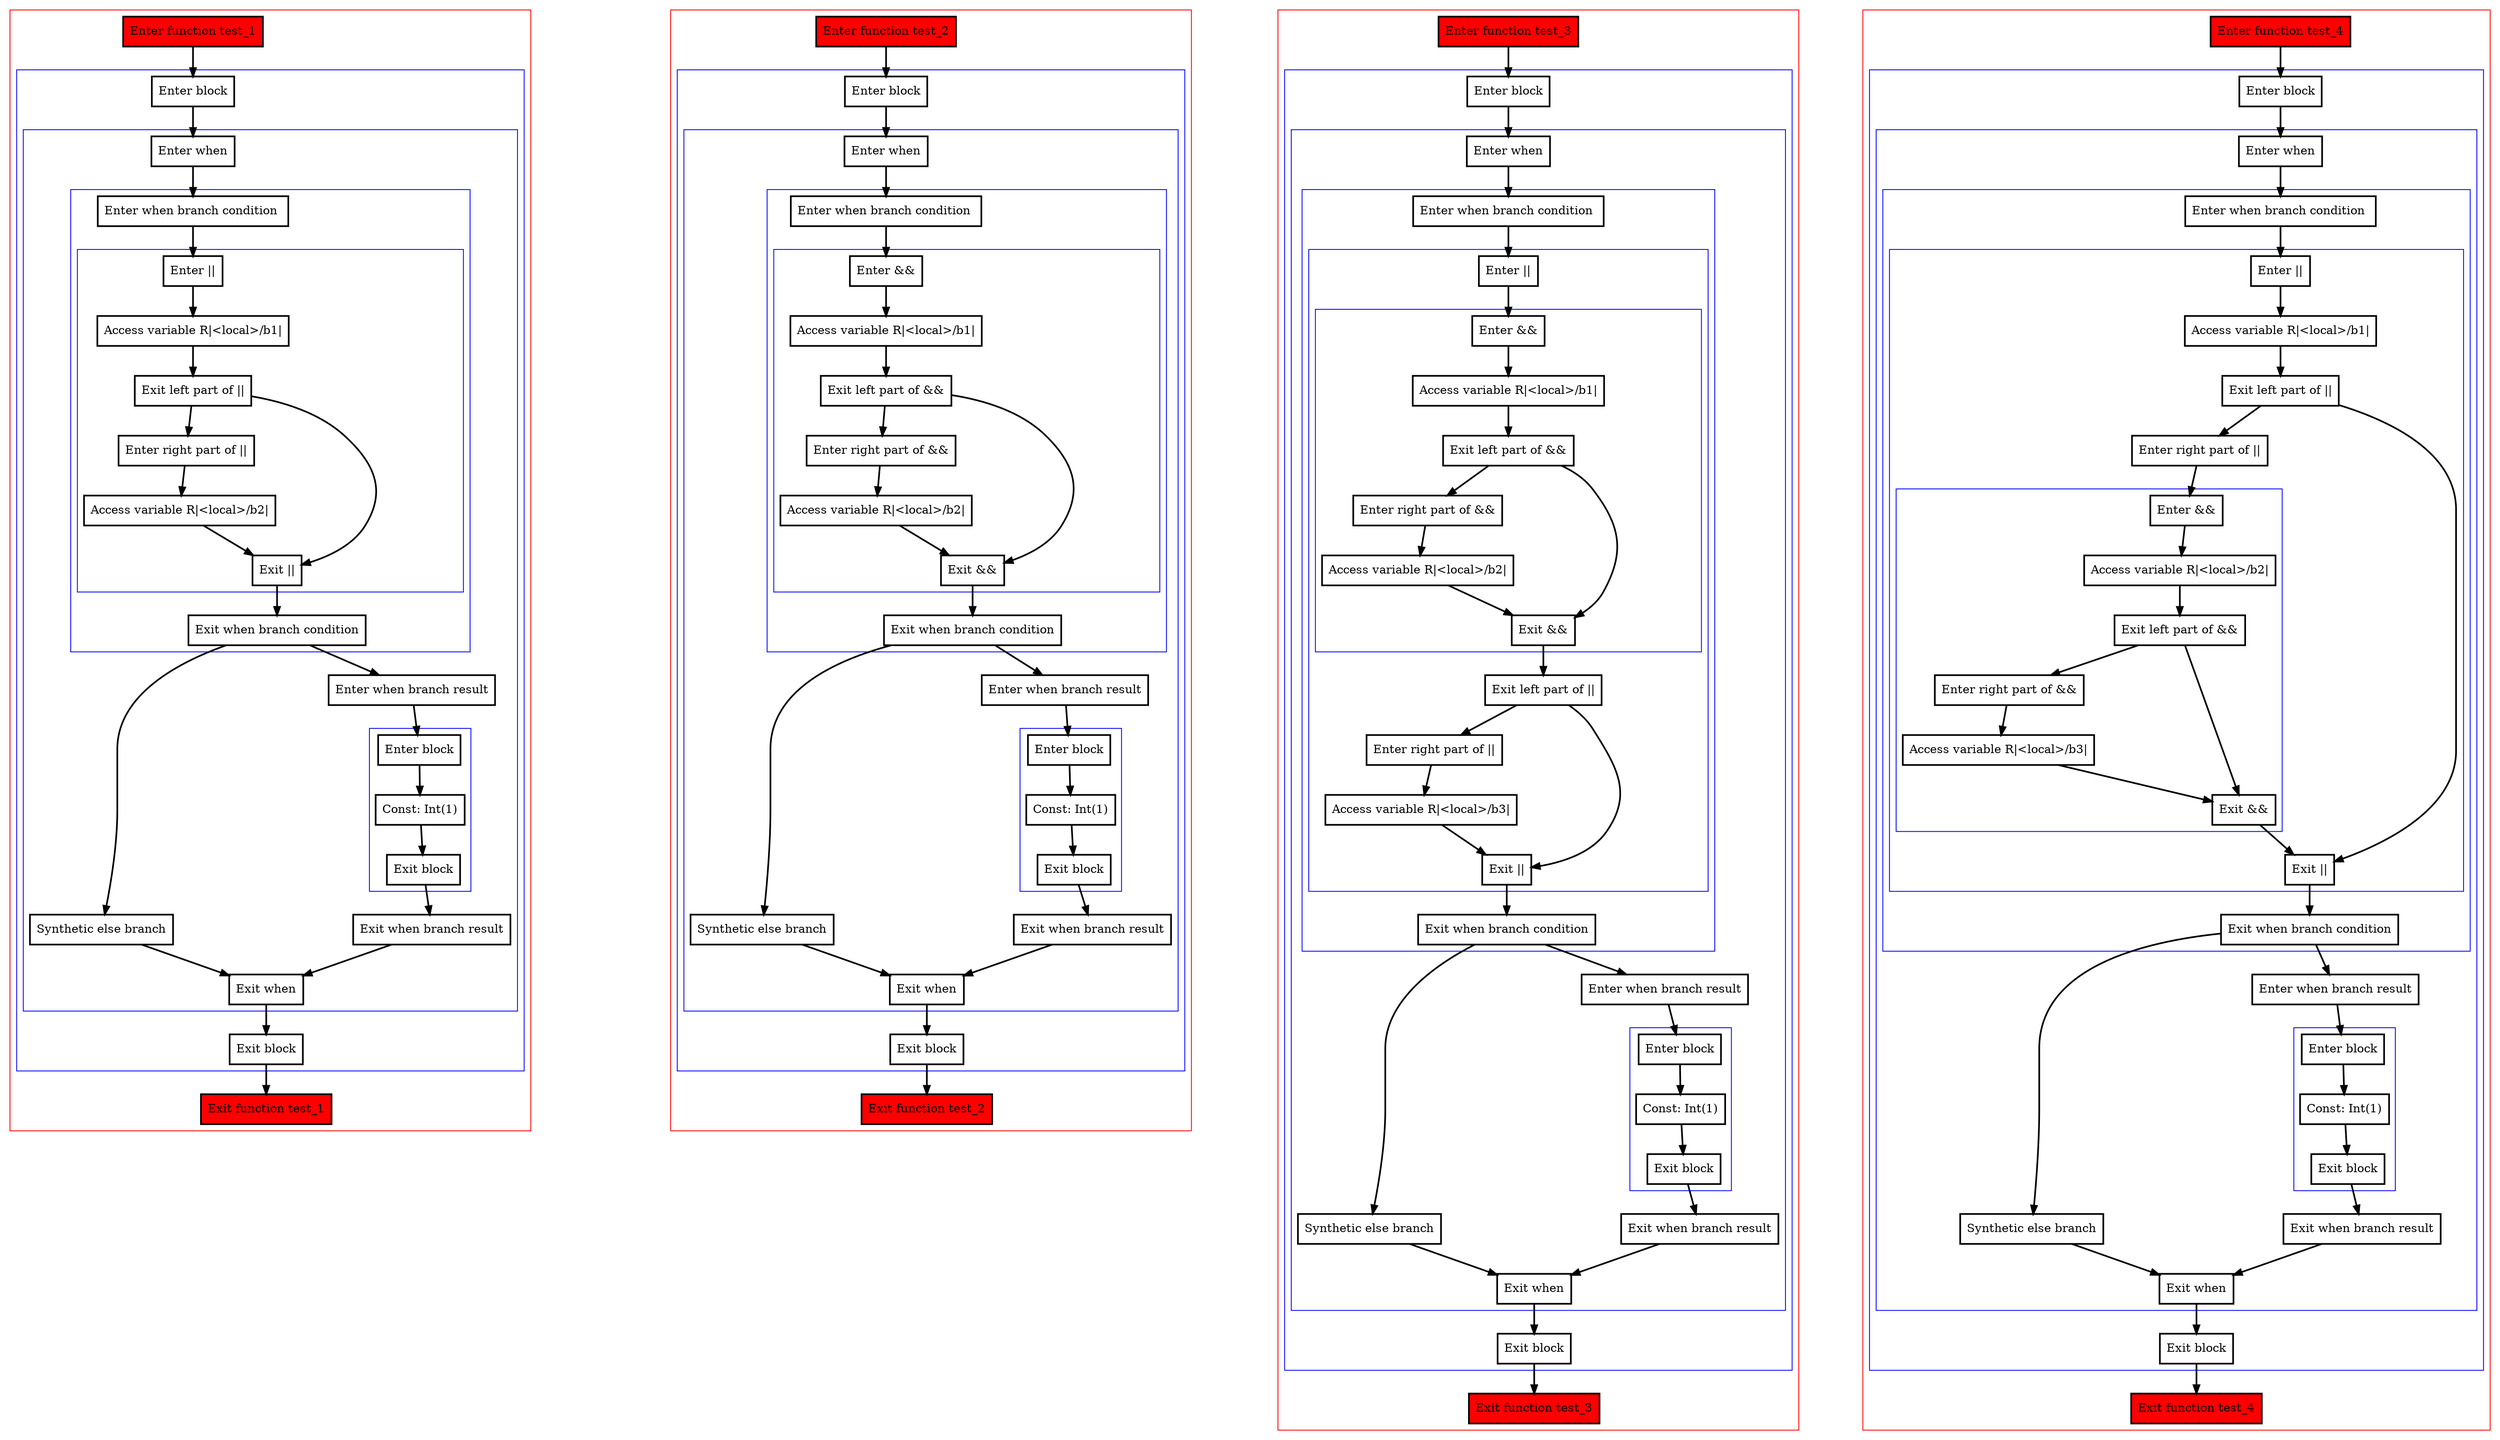 digraph binaryOperations_kt {
    graph [nodesep=3]
    node [shape=box penwidth=2]
    edge [penwidth=2]

    subgraph cluster_0 {
        color=red
        0 [label="Enter function test_1" style="filled" fillcolor=red];
        subgraph cluster_1 {
            color=blue
            1 [label="Enter block"];
            subgraph cluster_2 {
                color=blue
                2 [label="Enter when"];
                subgraph cluster_3 {
                    color=blue
                    3 [label="Enter when branch condition "];
                    subgraph cluster_4 {
                        color=blue
                        4 [label="Enter ||"];
                        5 [label="Access variable R|<local>/b1|"];
                        6 [label="Exit left part of ||"];
                        7 [label="Enter right part of ||"];
                        8 [label="Access variable R|<local>/b2|"];
                        9 [label="Exit ||"];
                    }
                    10 [label="Exit when branch condition"];
                }
                11 [label="Synthetic else branch"];
                12 [label="Enter when branch result"];
                subgraph cluster_5 {
                    color=blue
                    13 [label="Enter block"];
                    14 [label="Const: Int(1)"];
                    15 [label="Exit block"];
                }
                16 [label="Exit when branch result"];
                17 [label="Exit when"];
            }
            18 [label="Exit block"];
        }
        19 [label="Exit function test_1" style="filled" fillcolor=red];
    }
    0 -> {1};
    1 -> {2};
    2 -> {3};
    3 -> {4};
    4 -> {5};
    5 -> {6};
    6 -> {7 9};
    7 -> {8};
    8 -> {9};
    9 -> {10};
    10 -> {11 12};
    11 -> {17};
    12 -> {13};
    13 -> {14};
    14 -> {15};
    15 -> {16};
    16 -> {17};
    17 -> {18};
    18 -> {19};

    subgraph cluster_6 {
        color=red
        20 [label="Enter function test_2" style="filled" fillcolor=red];
        subgraph cluster_7 {
            color=blue
            21 [label="Enter block"];
            subgraph cluster_8 {
                color=blue
                22 [label="Enter when"];
                subgraph cluster_9 {
                    color=blue
                    23 [label="Enter when branch condition "];
                    subgraph cluster_10 {
                        color=blue
                        24 [label="Enter &&"];
                        25 [label="Access variable R|<local>/b1|"];
                        26 [label="Exit left part of &&"];
                        27 [label="Enter right part of &&"];
                        28 [label="Access variable R|<local>/b2|"];
                        29 [label="Exit &&"];
                    }
                    30 [label="Exit when branch condition"];
                }
                31 [label="Synthetic else branch"];
                32 [label="Enter when branch result"];
                subgraph cluster_11 {
                    color=blue
                    33 [label="Enter block"];
                    34 [label="Const: Int(1)"];
                    35 [label="Exit block"];
                }
                36 [label="Exit when branch result"];
                37 [label="Exit when"];
            }
            38 [label="Exit block"];
        }
        39 [label="Exit function test_2" style="filled" fillcolor=red];
    }
    20 -> {21};
    21 -> {22};
    22 -> {23};
    23 -> {24};
    24 -> {25};
    25 -> {26};
    26 -> {27 29};
    27 -> {28};
    28 -> {29};
    29 -> {30};
    30 -> {31 32};
    31 -> {37};
    32 -> {33};
    33 -> {34};
    34 -> {35};
    35 -> {36};
    36 -> {37};
    37 -> {38};
    38 -> {39};

    subgraph cluster_12 {
        color=red
        40 [label="Enter function test_3" style="filled" fillcolor=red];
        subgraph cluster_13 {
            color=blue
            41 [label="Enter block"];
            subgraph cluster_14 {
                color=blue
                42 [label="Enter when"];
                subgraph cluster_15 {
                    color=blue
                    43 [label="Enter when branch condition "];
                    subgraph cluster_16 {
                        color=blue
                        44 [label="Enter ||"];
                        subgraph cluster_17 {
                            color=blue
                            45 [label="Enter &&"];
                            46 [label="Access variable R|<local>/b1|"];
                            47 [label="Exit left part of &&"];
                            48 [label="Enter right part of &&"];
                            49 [label="Access variable R|<local>/b2|"];
                            50 [label="Exit &&"];
                        }
                        51 [label="Exit left part of ||"];
                        52 [label="Enter right part of ||"];
                        53 [label="Access variable R|<local>/b3|"];
                        54 [label="Exit ||"];
                    }
                    55 [label="Exit when branch condition"];
                }
                56 [label="Synthetic else branch"];
                57 [label="Enter when branch result"];
                subgraph cluster_18 {
                    color=blue
                    58 [label="Enter block"];
                    59 [label="Const: Int(1)"];
                    60 [label="Exit block"];
                }
                61 [label="Exit when branch result"];
                62 [label="Exit when"];
            }
            63 [label="Exit block"];
        }
        64 [label="Exit function test_3" style="filled" fillcolor=red];
    }
    40 -> {41};
    41 -> {42};
    42 -> {43};
    43 -> {44};
    44 -> {45};
    45 -> {46};
    46 -> {47};
    47 -> {48 50};
    48 -> {49};
    49 -> {50};
    50 -> {51};
    51 -> {52 54};
    52 -> {53};
    53 -> {54};
    54 -> {55};
    55 -> {56 57};
    56 -> {62};
    57 -> {58};
    58 -> {59};
    59 -> {60};
    60 -> {61};
    61 -> {62};
    62 -> {63};
    63 -> {64};

    subgraph cluster_19 {
        color=red
        65 [label="Enter function test_4" style="filled" fillcolor=red];
        subgraph cluster_20 {
            color=blue
            66 [label="Enter block"];
            subgraph cluster_21 {
                color=blue
                67 [label="Enter when"];
                subgraph cluster_22 {
                    color=blue
                    68 [label="Enter when branch condition "];
                    subgraph cluster_23 {
                        color=blue
                        69 [label="Enter ||"];
                        70 [label="Access variable R|<local>/b1|"];
                        71 [label="Exit left part of ||"];
                        72 [label="Enter right part of ||"];
                        subgraph cluster_24 {
                            color=blue
                            73 [label="Enter &&"];
                            74 [label="Access variable R|<local>/b2|"];
                            75 [label="Exit left part of &&"];
                            76 [label="Enter right part of &&"];
                            77 [label="Access variable R|<local>/b3|"];
                            78 [label="Exit &&"];
                        }
                        79 [label="Exit ||"];
                    }
                    80 [label="Exit when branch condition"];
                }
                81 [label="Synthetic else branch"];
                82 [label="Enter when branch result"];
                subgraph cluster_25 {
                    color=blue
                    83 [label="Enter block"];
                    84 [label="Const: Int(1)"];
                    85 [label="Exit block"];
                }
                86 [label="Exit when branch result"];
                87 [label="Exit when"];
            }
            88 [label="Exit block"];
        }
        89 [label="Exit function test_4" style="filled" fillcolor=red];
    }
    65 -> {66};
    66 -> {67};
    67 -> {68};
    68 -> {69};
    69 -> {70};
    70 -> {71};
    71 -> {72 79};
    72 -> {73};
    73 -> {74};
    74 -> {75};
    75 -> {76 78};
    76 -> {77};
    77 -> {78};
    78 -> {79};
    79 -> {80};
    80 -> {81 82};
    81 -> {87};
    82 -> {83};
    83 -> {84};
    84 -> {85};
    85 -> {86};
    86 -> {87};
    87 -> {88};
    88 -> {89};

}
